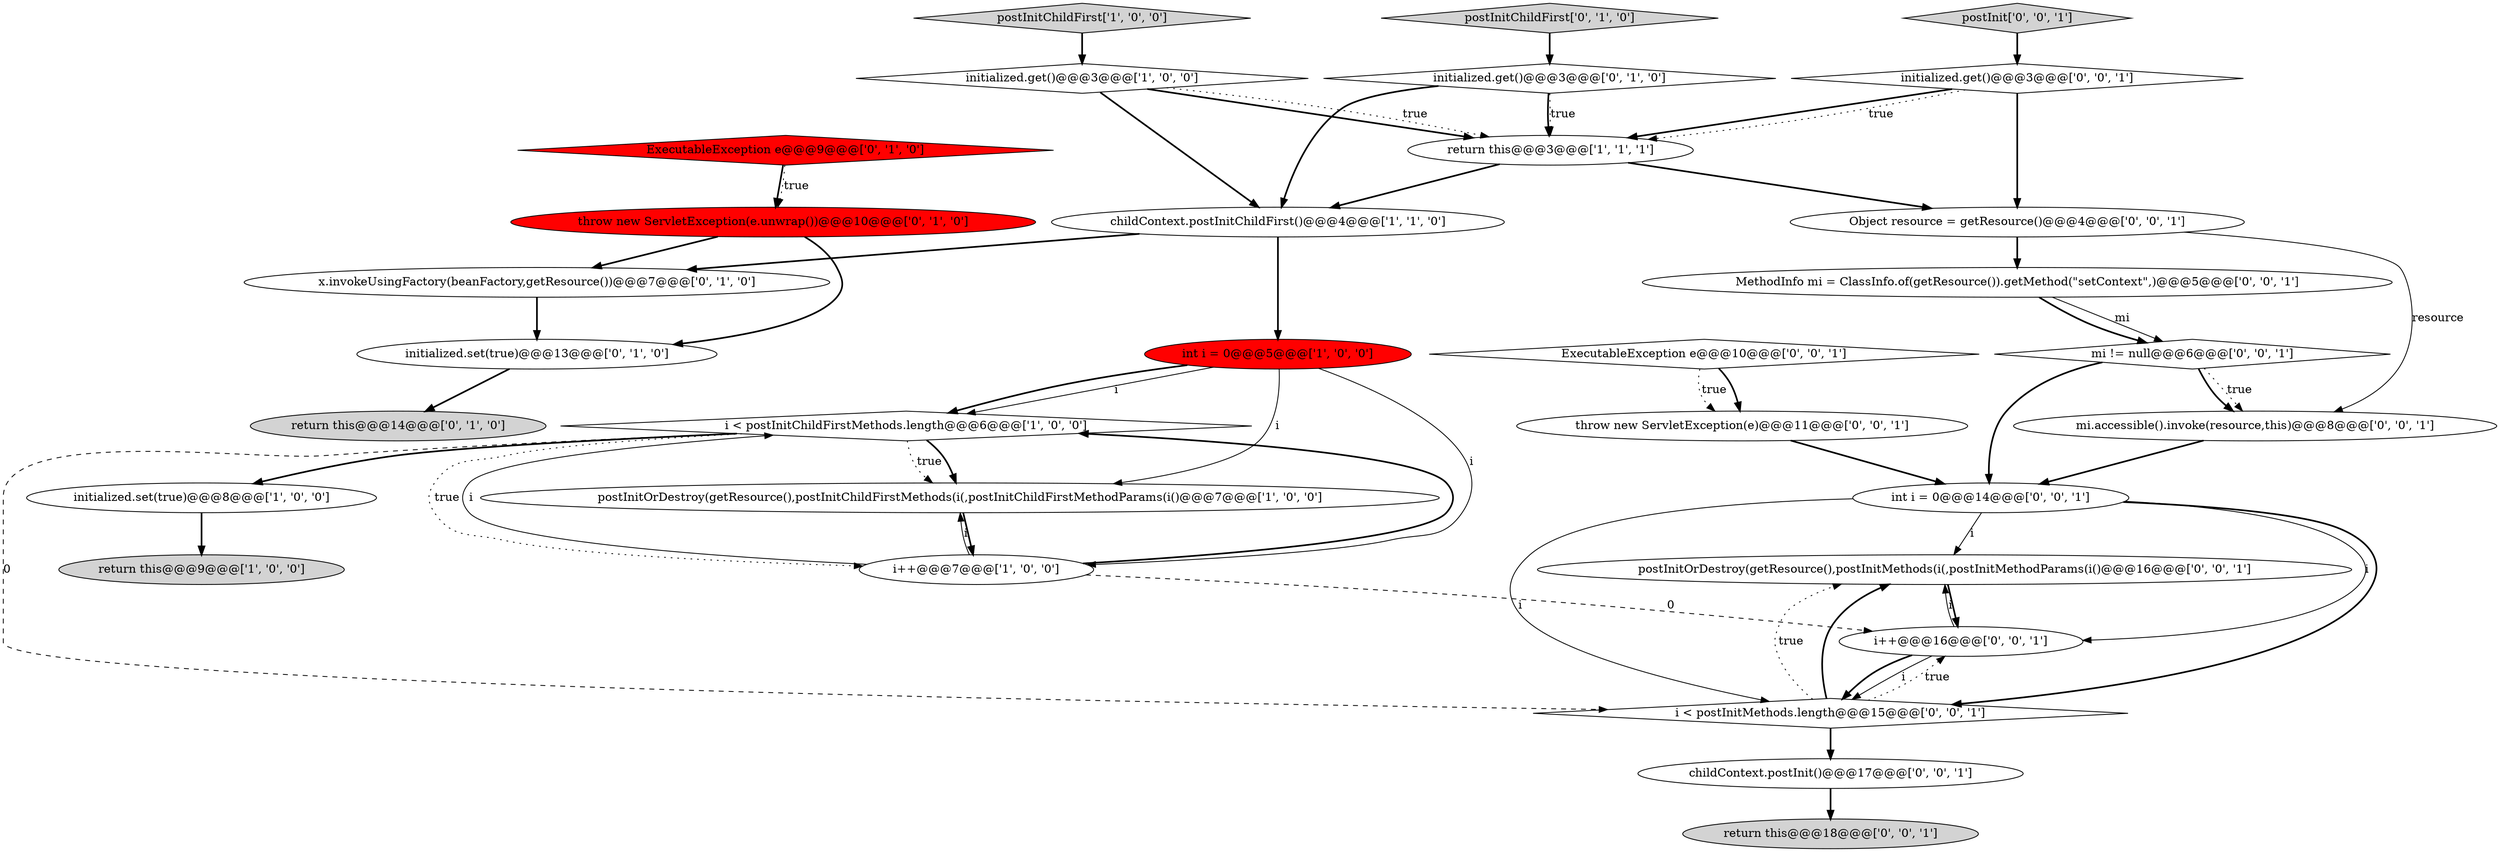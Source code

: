 digraph {
24 [style = filled, label = "int i = 0@@@14@@@['0', '0', '1']", fillcolor = white, shape = ellipse image = "AAA0AAABBB3BBB"];
29 [style = filled, label = "Object resource = getResource()@@@4@@@['0', '0', '1']", fillcolor = white, shape = ellipse image = "AAA0AAABBB3BBB"];
15 [style = filled, label = "ExecutableException e@@@9@@@['0', '1', '0']", fillcolor = red, shape = diamond image = "AAA1AAABBB2BBB"];
19 [style = filled, label = "postInitOrDestroy(getResource(),postInitMethods(i(,postInitMethodParams(i()@@@16@@@['0', '0', '1']", fillcolor = white, shape = ellipse image = "AAA0AAABBB3BBB"];
14 [style = filled, label = "initialized.set(true)@@@13@@@['0', '1', '0']", fillcolor = white, shape = ellipse image = "AAA0AAABBB2BBB"];
8 [style = filled, label = "postInitChildFirst['1', '0', '0']", fillcolor = lightgray, shape = diamond image = "AAA0AAABBB1BBB"];
0 [style = filled, label = "childContext.postInitChildFirst()@@@4@@@['1', '1', '0']", fillcolor = white, shape = ellipse image = "AAA0AAABBB1BBB"];
27 [style = filled, label = "postInit['0', '0', '1']", fillcolor = lightgray, shape = diamond image = "AAA0AAABBB3BBB"];
17 [style = filled, label = "return this@@@18@@@['0', '0', '1']", fillcolor = lightgray, shape = ellipse image = "AAA0AAABBB3BBB"];
16 [style = filled, label = "postInitChildFirst['0', '1', '0']", fillcolor = lightgray, shape = diamond image = "AAA0AAABBB2BBB"];
10 [style = filled, label = "return this@@@14@@@['0', '1', '0']", fillcolor = lightgray, shape = ellipse image = "AAA0AAABBB2BBB"];
11 [style = filled, label = "initialized.get()@@@3@@@['0', '1', '0']", fillcolor = white, shape = diamond image = "AAA0AAABBB2BBB"];
13 [style = filled, label = "throw new ServletException(e.unwrap())@@@10@@@['0', '1', '0']", fillcolor = red, shape = ellipse image = "AAA1AAABBB2BBB"];
1 [style = filled, label = "postInitOrDestroy(getResource(),postInitChildFirstMethods(i(,postInitChildFirstMethodParams(i()@@@7@@@['1', '0', '0']", fillcolor = white, shape = ellipse image = "AAA0AAABBB1BBB"];
25 [style = filled, label = "mi.accessible().invoke(resource,this)@@@8@@@['0', '0', '1']", fillcolor = white, shape = ellipse image = "AAA0AAABBB3BBB"];
18 [style = filled, label = "MethodInfo mi = ClassInfo.of(getResource()).getMethod(\"setContext\",)@@@5@@@['0', '0', '1']", fillcolor = white, shape = ellipse image = "AAA0AAABBB3BBB"];
2 [style = filled, label = "initialized.get()@@@3@@@['1', '0', '0']", fillcolor = white, shape = diamond image = "AAA0AAABBB1BBB"];
7 [style = filled, label = "i++@@@7@@@['1', '0', '0']", fillcolor = white, shape = ellipse image = "AAA0AAABBB1BBB"];
6 [style = filled, label = "return this@@@3@@@['1', '1', '1']", fillcolor = white, shape = ellipse image = "AAA0AAABBB1BBB"];
12 [style = filled, label = "x.invokeUsingFactory(beanFactory,getResource())@@@7@@@['0', '1', '0']", fillcolor = white, shape = ellipse image = "AAA0AAABBB2BBB"];
28 [style = filled, label = "mi != null@@@6@@@['0', '0', '1']", fillcolor = white, shape = diamond image = "AAA0AAABBB3BBB"];
21 [style = filled, label = "initialized.get()@@@3@@@['0', '0', '1']", fillcolor = white, shape = diamond image = "AAA0AAABBB3BBB"];
3 [style = filled, label = "int i = 0@@@5@@@['1', '0', '0']", fillcolor = red, shape = ellipse image = "AAA1AAABBB1BBB"];
30 [style = filled, label = "throw new ServletException(e)@@@11@@@['0', '0', '1']", fillcolor = white, shape = ellipse image = "AAA0AAABBB3BBB"];
22 [style = filled, label = "childContext.postInit()@@@17@@@['0', '0', '1']", fillcolor = white, shape = ellipse image = "AAA0AAABBB3BBB"];
5 [style = filled, label = "i < postInitChildFirstMethods.length@@@6@@@['1', '0', '0']", fillcolor = white, shape = diamond image = "AAA0AAABBB1BBB"];
20 [style = filled, label = "i < postInitMethods.length@@@15@@@['0', '0', '1']", fillcolor = white, shape = diamond image = "AAA0AAABBB3BBB"];
26 [style = filled, label = "i++@@@16@@@['0', '0', '1']", fillcolor = white, shape = ellipse image = "AAA0AAABBB3BBB"];
23 [style = filled, label = "ExecutableException e@@@10@@@['0', '0', '1']", fillcolor = white, shape = diamond image = "AAA0AAABBB3BBB"];
9 [style = filled, label = "initialized.set(true)@@@8@@@['1', '0', '0']", fillcolor = white, shape = ellipse image = "AAA0AAABBB1BBB"];
4 [style = filled, label = "return this@@@9@@@['1', '0', '0']", fillcolor = lightgray, shape = ellipse image = "AAA0AAABBB1BBB"];
0->3 [style = bold, label=""];
30->24 [style = bold, label=""];
15->13 [style = bold, label=""];
18->28 [style = solid, label="mi"];
16->11 [style = bold, label=""];
23->30 [style = bold, label=""];
5->9 [style = bold, label=""];
26->20 [style = solid, label="i"];
21->6 [style = bold, label=""];
3->5 [style = solid, label="i"];
2->6 [style = bold, label=""];
9->4 [style = bold, label=""];
20->26 [style = dotted, label="true"];
28->25 [style = dotted, label="true"];
5->1 [style = dotted, label="true"];
11->6 [style = bold, label=""];
0->12 [style = bold, label=""];
3->7 [style = solid, label="i"];
7->1 [style = solid, label="i"];
24->20 [style = solid, label="i"];
14->10 [style = bold, label=""];
23->30 [style = dotted, label="true"];
24->26 [style = solid, label="i"];
3->1 [style = solid, label="i"];
6->0 [style = bold, label=""];
1->7 [style = bold, label=""];
26->19 [style = solid, label="i"];
18->28 [style = bold, label=""];
6->29 [style = bold, label=""];
29->18 [style = bold, label=""];
15->13 [style = dotted, label="true"];
20->22 [style = bold, label=""];
5->20 [style = dashed, label="0"];
24->20 [style = bold, label=""];
7->5 [style = solid, label="i"];
5->1 [style = bold, label=""];
25->24 [style = bold, label=""];
3->5 [style = bold, label=""];
2->0 [style = bold, label=""];
7->5 [style = bold, label=""];
11->0 [style = bold, label=""];
13->12 [style = bold, label=""];
21->29 [style = bold, label=""];
8->2 [style = bold, label=""];
2->6 [style = dotted, label="true"];
5->7 [style = dotted, label="true"];
11->6 [style = dotted, label="true"];
19->26 [style = bold, label=""];
24->19 [style = solid, label="i"];
12->14 [style = bold, label=""];
28->25 [style = bold, label=""];
28->24 [style = bold, label=""];
22->17 [style = bold, label=""];
29->25 [style = solid, label="resource"];
20->19 [style = dotted, label="true"];
7->26 [style = dashed, label="0"];
20->19 [style = bold, label=""];
27->21 [style = bold, label=""];
13->14 [style = bold, label=""];
26->20 [style = bold, label=""];
21->6 [style = dotted, label="true"];
}
